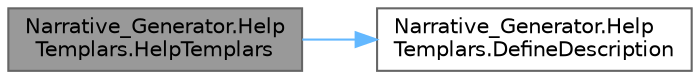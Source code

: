 digraph "Narrative_Generator.HelpTemplars.HelpTemplars"
{
 // LATEX_PDF_SIZE
  bgcolor="transparent";
  edge [fontname=Helvetica,fontsize=10,labelfontname=Helvetica,labelfontsize=10];
  node [fontname=Helvetica,fontsize=10,shape=box,height=0.2,width=0.4];
  rankdir="LR";
  Node1 [label="Narrative_Generator.Help\lTemplars.HelpTemplars",height=0.2,width=0.4,color="gray40", fillcolor="grey60", style="filled", fontcolor="black",tooltip="A constructor based only on the state of the story world."];
  Node1 -> Node2 [color="steelblue1",style="solid"];
  Node2 [label="Narrative_Generator.Help\lTemplars.DefineDescription",height=0.2,width=0.4,color="grey40", fillcolor="white", style="filled",URL="$class_narrative___generator_1_1_help_templars.html#a5d211a0ac58abe089953bde9cb26a62c",tooltip="A method that creates a description of the action."];
}
